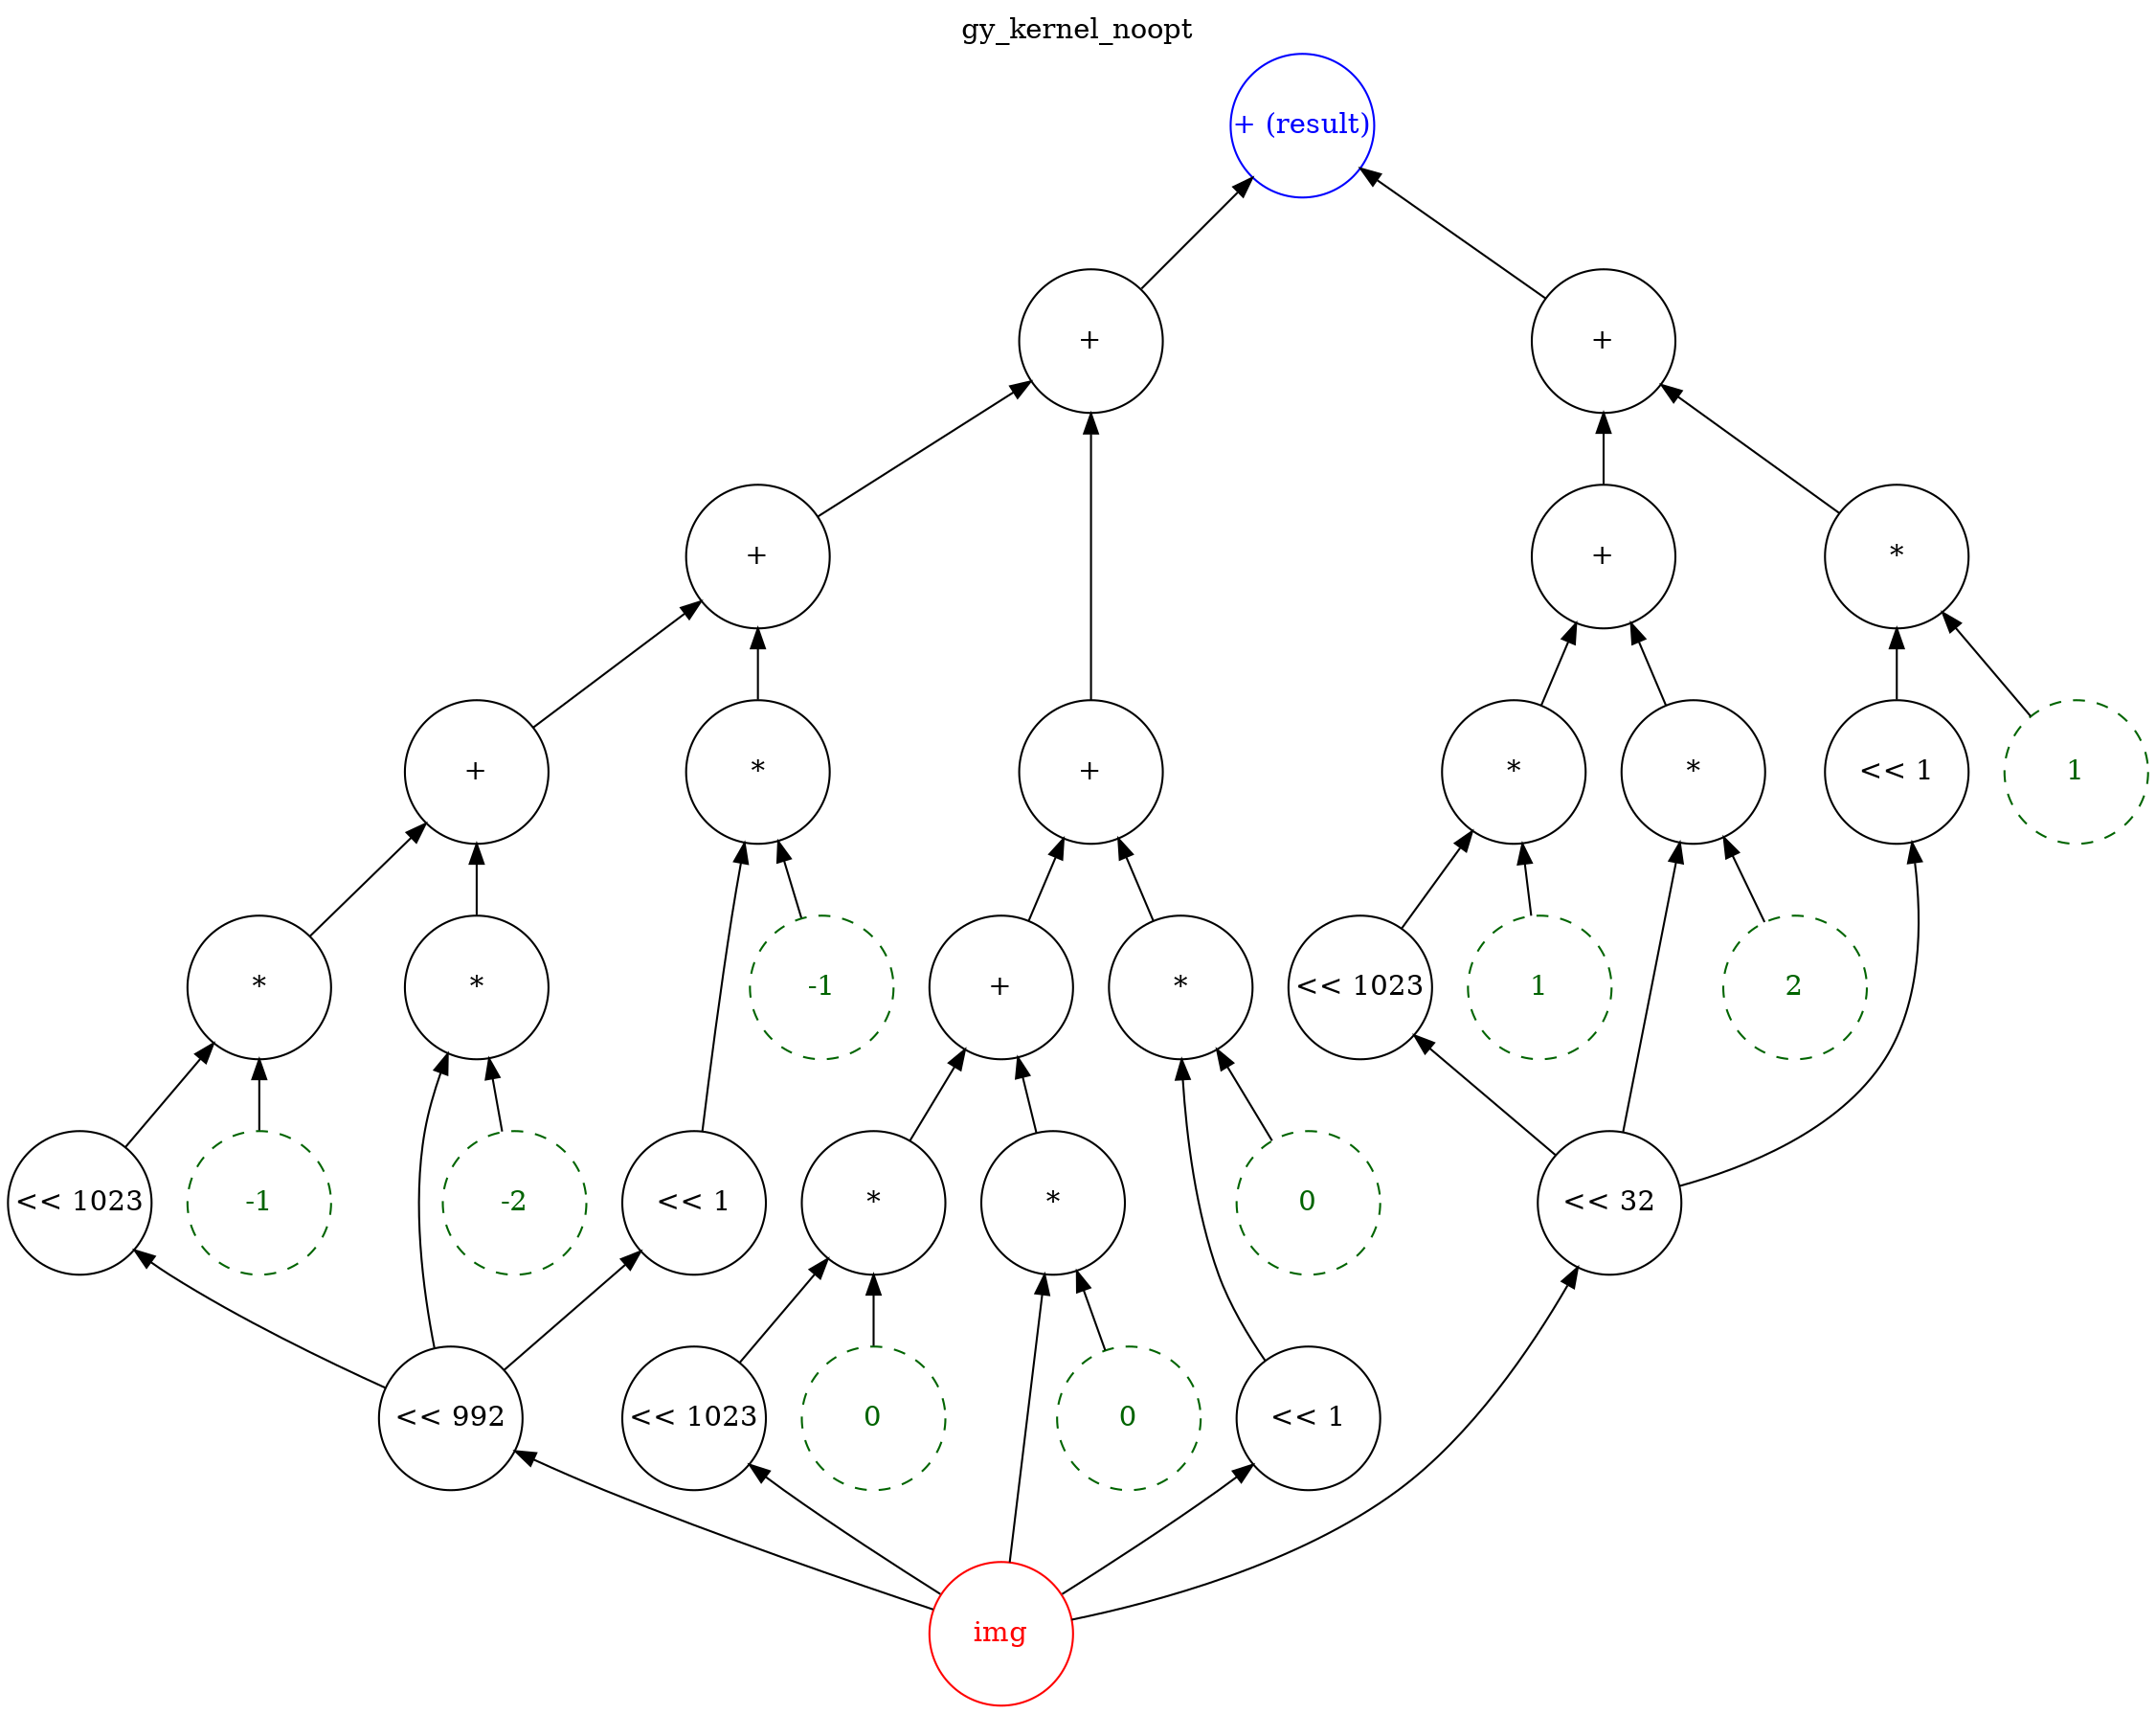 digraph "gy_kernel_noopt" {
graph [label="gy_kernel_noopt" labelloc="t"]
node [shape=circle width=1 margin=0]
edge [dir=back]
1 [label="img" style=solid color=red fontcolor=red]
2 [label="<< 992" style=solid color=black fontcolor=black]
2 -> 1
5 [label="<< 1023" style=solid color=black fontcolor=black]
5 -> 2
4 [label="-1" style=dashed color=darkgreen fontcolor=darkgreen]
36 [label="*" style=solid color=black fontcolor=black]
36 -> 5
36 -> 4
7 [label="-2" style=dashed color=darkgreen fontcolor=darkgreen]
37 [label="*" style=solid color=black fontcolor=black]
37 -> 2
37 -> 7
9 [label="+" style=solid color=black fontcolor=black]
9 -> 36
9 -> 37
11 [label="<< 1" style=solid color=black fontcolor=black]
11 -> 2
10 [label="-1" style=dashed color=darkgreen fontcolor=darkgreen]
38 [label="*" style=solid color=black fontcolor=black]
38 -> 11
38 -> 10
13 [label="+" style=solid color=black fontcolor=black]
13 -> 9
13 -> 38
15 [label="<< 1023" style=solid color=black fontcolor=black]
15 -> 1
14 [label="0" style=dashed color=darkgreen fontcolor=darkgreen]
39 [label="*" style=solid color=black fontcolor=black]
39 -> 15
39 -> 14
17 [label="0" style=dashed color=darkgreen fontcolor=darkgreen]
40 [label="*" style=solid color=black fontcolor=black]
40 -> 1
40 -> 17
19 [label="+" style=solid color=black fontcolor=black]
19 -> 39
19 -> 40
21 [label="<< 1" style=solid color=black fontcolor=black]
21 -> 1
20 [label="0" style=dashed color=darkgreen fontcolor=darkgreen]
41 [label="*" style=solid color=black fontcolor=black]
41 -> 21
41 -> 20
23 [label="+" style=solid color=black fontcolor=black]
23 -> 19
23 -> 41
34 [label="+" style=solid color=black fontcolor=black]
34 -> 13
34 -> 23
3 [label="<< 32" style=solid color=black fontcolor=black]
3 -> 1
25 [label="<< 1023" style=solid color=black fontcolor=black]
25 -> 3
24 [label="1" style=dashed color=darkgreen fontcolor=darkgreen]
42 [label="*" style=solid color=black fontcolor=black]
42 -> 25
42 -> 24
27 [label="2" style=dashed color=darkgreen fontcolor=darkgreen]
43 [label="*" style=solid color=black fontcolor=black]
43 -> 3
43 -> 27
29 [label="+" style=solid color=black fontcolor=black]
29 -> 42
29 -> 43
31 [label="<< 1" style=solid color=black fontcolor=black]
31 -> 3
30 [label="1" style=dashed color=darkgreen fontcolor=darkgreen]
44 [label="*" style=solid color=black fontcolor=black]
44 -> 31
44 -> 30
33 [label="+" style=solid color=black fontcolor=black]
33 -> 29
33 -> 44
35 [label="+ (result)" style=solid color=blue fontcolor=blue]
35 -> 34
35 -> 33
}
